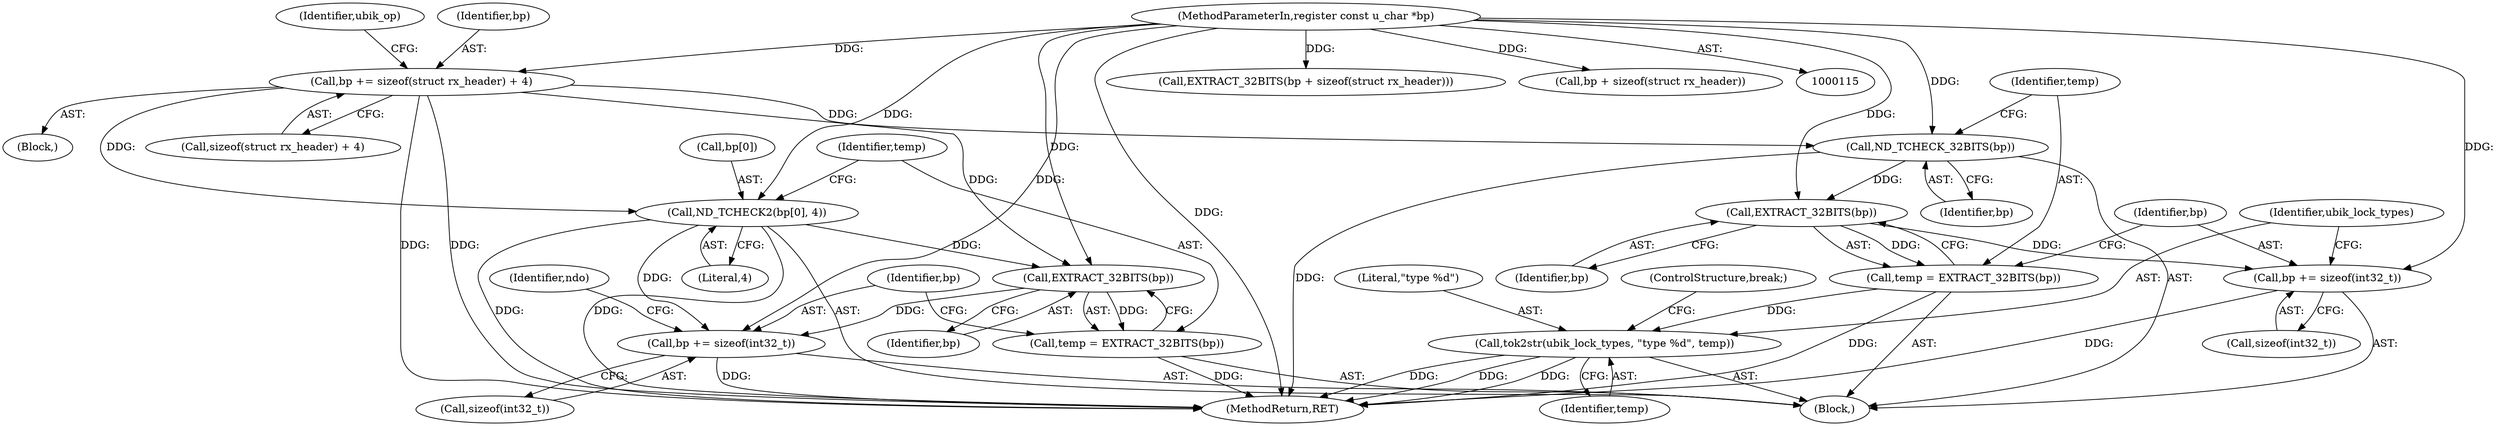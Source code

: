 digraph "0_tcpdump_aa0858100096a3490edf93034a80e66a4d61aad5@API" {
"1000137" [label="(Call,bp += sizeof(struct rx_header) + 4)"];
"1000117" [label="(MethodParameterIn,register const u_char *bp)"];
"1000147" [label="(Call,ND_TCHECK2(bp[0], 4))"];
"1000154" [label="(Call,EXTRACT_32BITS(bp))"];
"1000152" [label="(Call,temp = EXTRACT_32BITS(bp))"];
"1000156" [label="(Call,bp += sizeof(int32_t))"];
"1000224" [label="(Call,ND_TCHECK_32BITS(bp))"];
"1000228" [label="(Call,EXTRACT_32BITS(bp))"];
"1000226" [label="(Call,temp = EXTRACT_32BITS(bp))"];
"1000234" [label="(Call,tok2str(ubik_lock_types, \"type %d\", temp))"];
"1000230" [label="(Call,bp += sizeof(int32_t))"];
"1000157" [label="(Identifier,bp)"];
"1000226" [label="(Call,temp = EXTRACT_32BITS(bp))"];
"1000154" [label="(Call,EXTRACT_32BITS(bp))"];
"1000321" [label="(MethodReturn,RET)"];
"1000228" [label="(Call,EXTRACT_32BITS(bp))"];
"1000162" [label="(Identifier,ndo)"];
"1000117" [label="(MethodParameterIn,register const u_char *bp)"];
"1000138" [label="(Identifier,bp)"];
"1000237" [label="(Identifier,temp)"];
"1000153" [label="(Identifier,temp)"];
"1000156" [label="(Call,bp += sizeof(int32_t))"];
"1000235" [label="(Identifier,ubik_lock_types)"];
"1000123" [label="(Call,EXTRACT_32BITS(bp + sizeof(struct rx_header)))"];
"1000227" [label="(Identifier,temp)"];
"1000118" [label="(Block,)"];
"1000155" [label="(Identifier,bp)"];
"1000151" [label="(Literal,4)"];
"1000147" [label="(Call,ND_TCHECK2(bp[0], 4))"];
"1000232" [label="(Call,sizeof(int32_t))"];
"1000229" [label="(Identifier,bp)"];
"1000230" [label="(Call,bp += sizeof(int32_t))"];
"1000145" [label="(Block,)"];
"1000152" [label="(Call,temp = EXTRACT_32BITS(bp))"];
"1000238" [label="(ControlStructure,break;)"];
"1000225" [label="(Identifier,bp)"];
"1000158" [label="(Call,sizeof(int32_t))"];
"1000231" [label="(Identifier,bp)"];
"1000139" [label="(Call,sizeof(struct rx_header) + 4)"];
"1000137" [label="(Call,bp += sizeof(struct rx_header) + 4)"];
"1000236" [label="(Literal,\"type %d\")"];
"1000234" [label="(Call,tok2str(ubik_lock_types, \"type %d\", temp))"];
"1000148" [label="(Call,bp[0])"];
"1000224" [label="(Call,ND_TCHECK_32BITS(bp))"];
"1000124" [label="(Call,bp + sizeof(struct rx_header))"];
"1000144" [label="(Identifier,ubik_op)"];
"1000137" -> "1000118"  [label="AST: "];
"1000137" -> "1000139"  [label="CFG: "];
"1000138" -> "1000137"  [label="AST: "];
"1000139" -> "1000137"  [label="AST: "];
"1000144" -> "1000137"  [label="CFG: "];
"1000137" -> "1000321"  [label="DDG: "];
"1000137" -> "1000321"  [label="DDG: "];
"1000117" -> "1000137"  [label="DDG: "];
"1000137" -> "1000147"  [label="DDG: "];
"1000137" -> "1000154"  [label="DDG: "];
"1000137" -> "1000224"  [label="DDG: "];
"1000117" -> "1000115"  [label="AST: "];
"1000117" -> "1000321"  [label="DDG: "];
"1000117" -> "1000123"  [label="DDG: "];
"1000117" -> "1000124"  [label="DDG: "];
"1000117" -> "1000147"  [label="DDG: "];
"1000117" -> "1000154"  [label="DDG: "];
"1000117" -> "1000156"  [label="DDG: "];
"1000117" -> "1000224"  [label="DDG: "];
"1000117" -> "1000228"  [label="DDG: "];
"1000117" -> "1000230"  [label="DDG: "];
"1000147" -> "1000145"  [label="AST: "];
"1000147" -> "1000151"  [label="CFG: "];
"1000148" -> "1000147"  [label="AST: "];
"1000151" -> "1000147"  [label="AST: "];
"1000153" -> "1000147"  [label="CFG: "];
"1000147" -> "1000321"  [label="DDG: "];
"1000147" -> "1000321"  [label="DDG: "];
"1000147" -> "1000154"  [label="DDG: "];
"1000147" -> "1000156"  [label="DDG: "];
"1000154" -> "1000152"  [label="AST: "];
"1000154" -> "1000155"  [label="CFG: "];
"1000155" -> "1000154"  [label="AST: "];
"1000152" -> "1000154"  [label="CFG: "];
"1000154" -> "1000152"  [label="DDG: "];
"1000154" -> "1000156"  [label="DDG: "];
"1000152" -> "1000145"  [label="AST: "];
"1000153" -> "1000152"  [label="AST: "];
"1000157" -> "1000152"  [label="CFG: "];
"1000152" -> "1000321"  [label="DDG: "];
"1000156" -> "1000145"  [label="AST: "];
"1000156" -> "1000158"  [label="CFG: "];
"1000157" -> "1000156"  [label="AST: "];
"1000158" -> "1000156"  [label="AST: "];
"1000162" -> "1000156"  [label="CFG: "];
"1000156" -> "1000321"  [label="DDG: "];
"1000224" -> "1000145"  [label="AST: "];
"1000224" -> "1000225"  [label="CFG: "];
"1000225" -> "1000224"  [label="AST: "];
"1000227" -> "1000224"  [label="CFG: "];
"1000224" -> "1000321"  [label="DDG: "];
"1000224" -> "1000228"  [label="DDG: "];
"1000228" -> "1000226"  [label="AST: "];
"1000228" -> "1000229"  [label="CFG: "];
"1000229" -> "1000228"  [label="AST: "];
"1000226" -> "1000228"  [label="CFG: "];
"1000228" -> "1000226"  [label="DDG: "];
"1000228" -> "1000230"  [label="DDG: "];
"1000226" -> "1000145"  [label="AST: "];
"1000227" -> "1000226"  [label="AST: "];
"1000231" -> "1000226"  [label="CFG: "];
"1000226" -> "1000321"  [label="DDG: "];
"1000226" -> "1000234"  [label="DDG: "];
"1000234" -> "1000145"  [label="AST: "];
"1000234" -> "1000237"  [label="CFG: "];
"1000235" -> "1000234"  [label="AST: "];
"1000236" -> "1000234"  [label="AST: "];
"1000237" -> "1000234"  [label="AST: "];
"1000238" -> "1000234"  [label="CFG: "];
"1000234" -> "1000321"  [label="DDG: "];
"1000234" -> "1000321"  [label="DDG: "];
"1000234" -> "1000321"  [label="DDG: "];
"1000230" -> "1000145"  [label="AST: "];
"1000230" -> "1000232"  [label="CFG: "];
"1000231" -> "1000230"  [label="AST: "];
"1000232" -> "1000230"  [label="AST: "];
"1000235" -> "1000230"  [label="CFG: "];
"1000230" -> "1000321"  [label="DDG: "];
}
